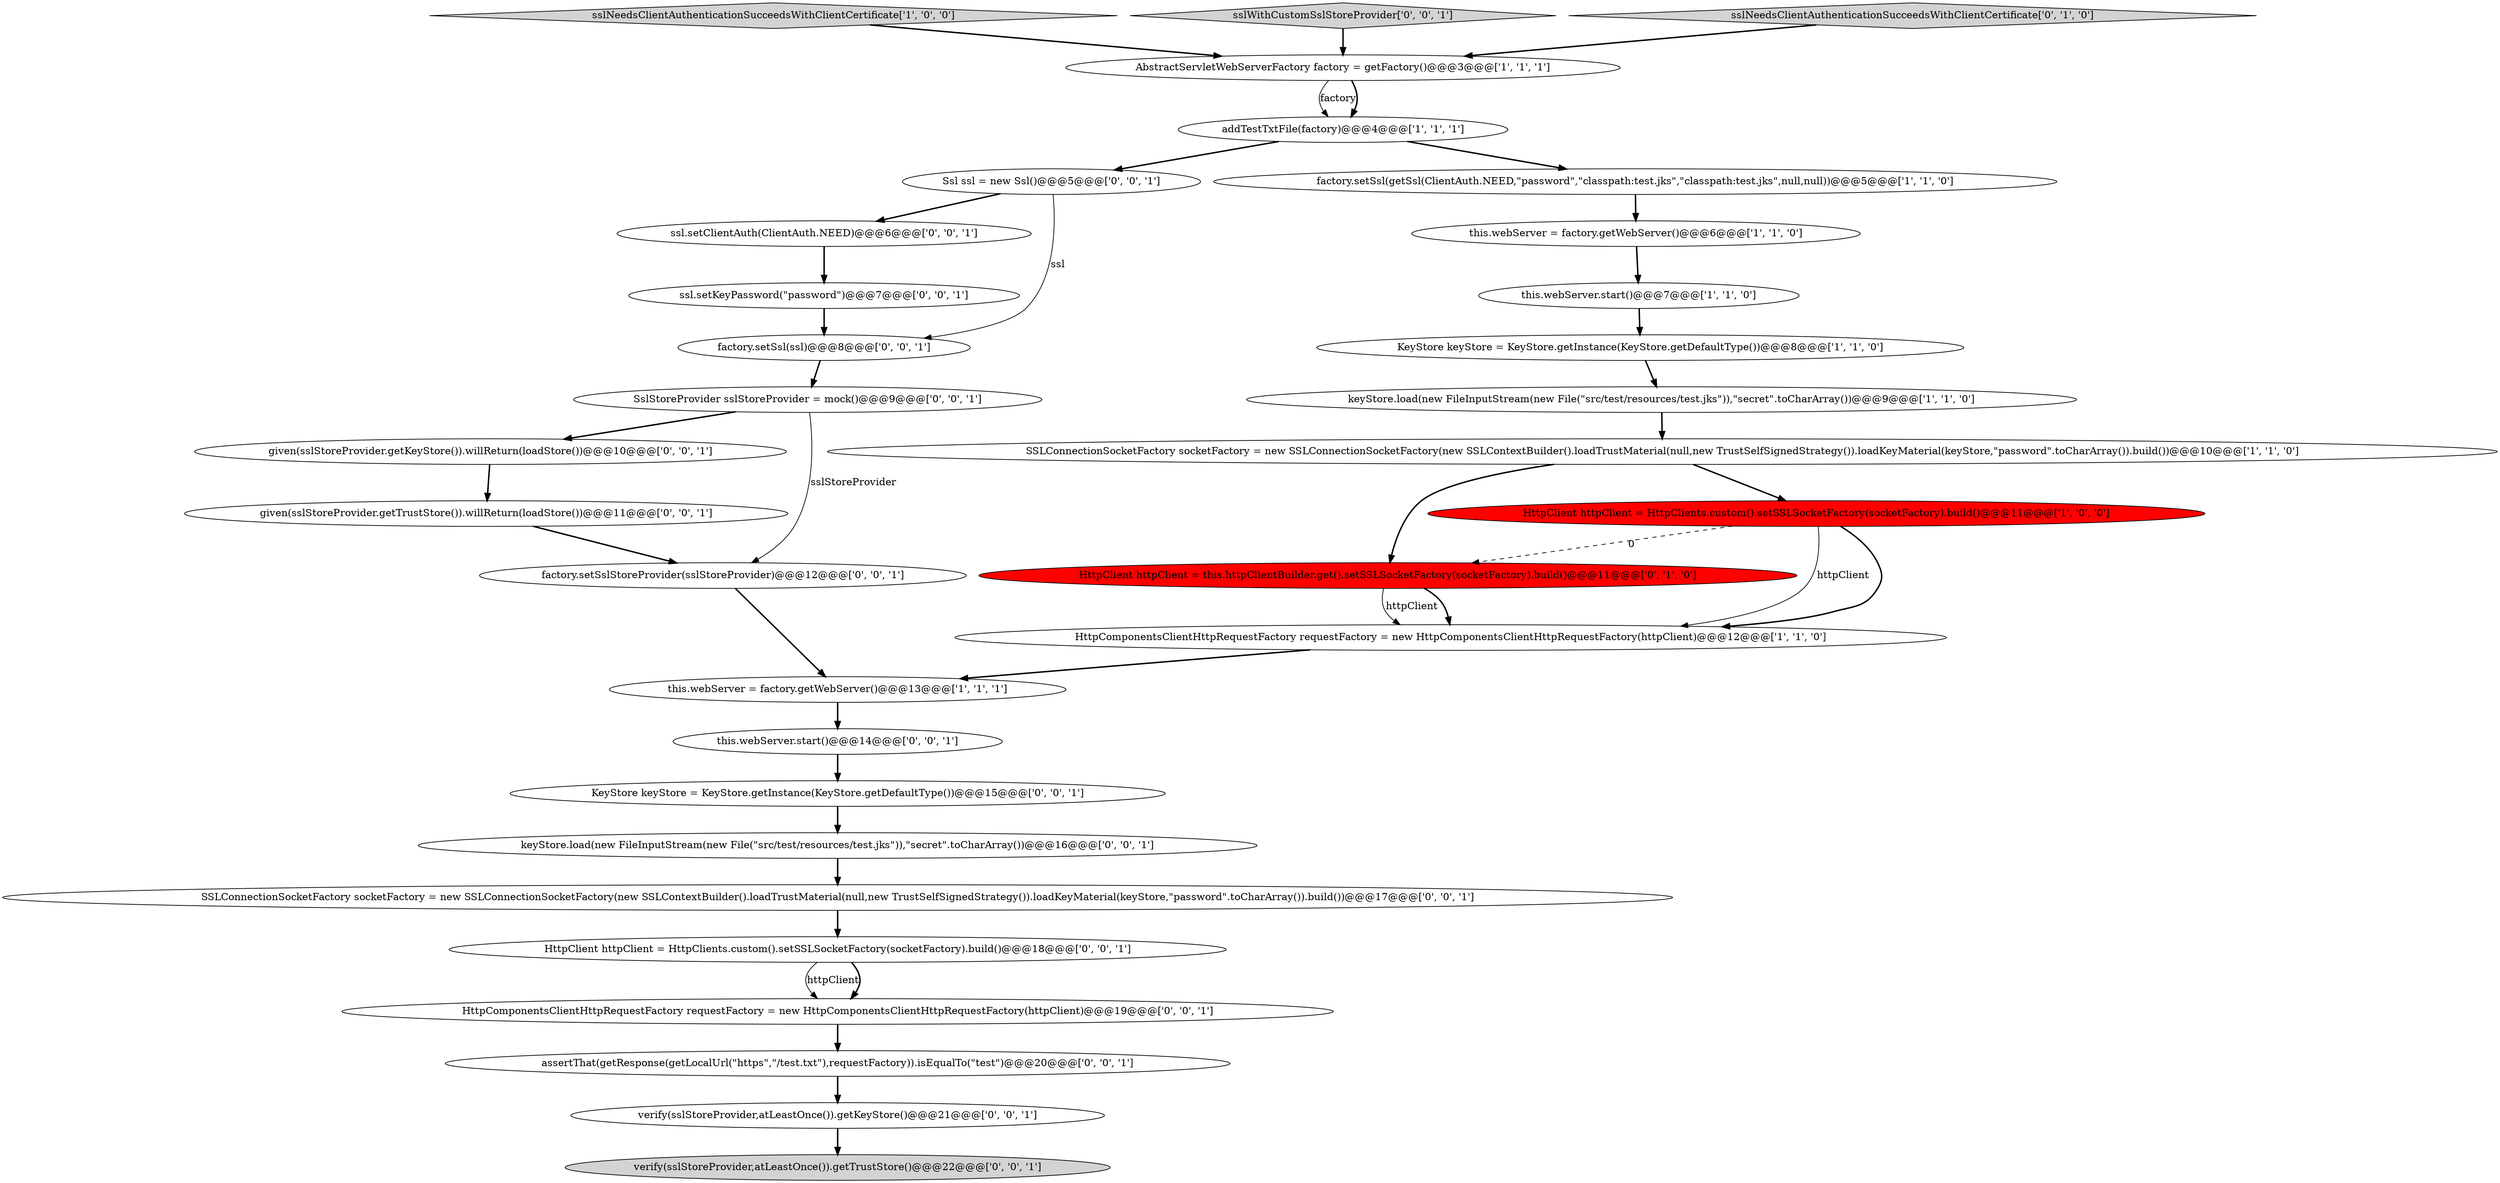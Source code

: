 digraph {
6 [style = filled, label = "sslNeedsClientAuthenticationSucceedsWithClientCertificate['1', '0', '0']", fillcolor = lightgray, shape = diamond image = "AAA0AAABBB1BBB"];
25 [style = filled, label = "KeyStore keyStore = KeyStore.getInstance(KeyStore.getDefaultType())@@@15@@@['0', '0', '1']", fillcolor = white, shape = ellipse image = "AAA0AAABBB3BBB"];
4 [style = filled, label = "this.webServer = factory.getWebServer()@@@13@@@['1', '1', '1']", fillcolor = white, shape = ellipse image = "AAA0AAABBB1BBB"];
11 [style = filled, label = "SSLConnectionSocketFactory socketFactory = new SSLConnectionSocketFactory(new SSLContextBuilder().loadTrustMaterial(null,new TrustSelfSignedStrategy()).loadKeyMaterial(keyStore,\"password\".toCharArray()).build())@@@10@@@['1', '1', '0']", fillcolor = white, shape = ellipse image = "AAA0AAABBB1BBB"];
22 [style = filled, label = "SSLConnectionSocketFactory socketFactory = new SSLConnectionSocketFactory(new SSLContextBuilder().loadTrustMaterial(null,new TrustSelfSignedStrategy()).loadKeyMaterial(keyStore,\"password\".toCharArray()).build())@@@17@@@['0', '0', '1']", fillcolor = white, shape = ellipse image = "AAA0AAABBB3BBB"];
14 [style = filled, label = "ssl.setKeyPassword(\"password\")@@@7@@@['0', '0', '1']", fillcolor = white, shape = ellipse image = "AAA0AAABBB3BBB"];
26 [style = filled, label = "Ssl ssl = new Ssl()@@@5@@@['0', '0', '1']", fillcolor = white, shape = ellipse image = "AAA0AAABBB3BBB"];
28 [style = filled, label = "verify(sslStoreProvider,atLeastOnce()).getTrustStore()@@@22@@@['0', '0', '1']", fillcolor = lightgray, shape = ellipse image = "AAA0AAABBB3BBB"];
24 [style = filled, label = "sslWithCustomSslStoreProvider['0', '0', '1']", fillcolor = lightgray, shape = diamond image = "AAA0AAABBB3BBB"];
0 [style = filled, label = "factory.setSsl(getSsl(ClientAuth.NEED,\"password\",\"classpath:test.jks\",\"classpath:test.jks\",null,null))@@@5@@@['1', '1', '0']", fillcolor = white, shape = ellipse image = "AAA0AAABBB1BBB"];
8 [style = filled, label = "HttpClient httpClient = HttpClients.custom().setSSLSocketFactory(socketFactory).build()@@@11@@@['1', '0', '0']", fillcolor = red, shape = ellipse image = "AAA1AAABBB1BBB"];
29 [style = filled, label = "assertThat(getResponse(getLocalUrl(\"https\",\"/test.txt\"),requestFactory)).isEqualTo(\"test\")@@@20@@@['0', '0', '1']", fillcolor = white, shape = ellipse image = "AAA0AAABBB3BBB"];
21 [style = filled, label = "factory.setSslStoreProvider(sslStoreProvider)@@@12@@@['0', '0', '1']", fillcolor = white, shape = ellipse image = "AAA0AAABBB3BBB"];
27 [style = filled, label = "HttpComponentsClientHttpRequestFactory requestFactory = new HttpComponentsClientHttpRequestFactory(httpClient)@@@19@@@['0', '0', '1']", fillcolor = white, shape = ellipse image = "AAA0AAABBB3BBB"];
31 [style = filled, label = "SslStoreProvider sslStoreProvider = mock()@@@9@@@['0', '0', '1']", fillcolor = white, shape = ellipse image = "AAA0AAABBB3BBB"];
17 [style = filled, label = "verify(sslStoreProvider,atLeastOnce()).getKeyStore()@@@21@@@['0', '0', '1']", fillcolor = white, shape = ellipse image = "AAA0AAABBB3BBB"];
1 [style = filled, label = "keyStore.load(new FileInputStream(new File(\"src/test/resources/test.jks\")),\"secret\".toCharArray())@@@9@@@['1', '1', '0']", fillcolor = white, shape = ellipse image = "AAA0AAABBB1BBB"];
3 [style = filled, label = "addTestTxtFile(factory)@@@4@@@['1', '1', '1']", fillcolor = white, shape = ellipse image = "AAA0AAABBB1BBB"];
2 [style = filled, label = "AbstractServletWebServerFactory factory = getFactory()@@@3@@@['1', '1', '1']", fillcolor = white, shape = ellipse image = "AAA0AAABBB1BBB"];
19 [style = filled, label = "ssl.setClientAuth(ClientAuth.NEED)@@@6@@@['0', '0', '1']", fillcolor = white, shape = ellipse image = "AAA0AAABBB3BBB"];
13 [style = filled, label = "HttpClient httpClient = this.httpClientBuilder.get().setSSLSocketFactory(socketFactory).build()@@@11@@@['0', '1', '0']", fillcolor = red, shape = ellipse image = "AAA1AAABBB2BBB"];
9 [style = filled, label = "this.webServer = factory.getWebServer()@@@6@@@['1', '1', '0']", fillcolor = white, shape = ellipse image = "AAA0AAABBB1BBB"];
16 [style = filled, label = "keyStore.load(new FileInputStream(new File(\"src/test/resources/test.jks\")),\"secret\".toCharArray())@@@16@@@['0', '0', '1']", fillcolor = white, shape = ellipse image = "AAA0AAABBB3BBB"];
7 [style = filled, label = "KeyStore keyStore = KeyStore.getInstance(KeyStore.getDefaultType())@@@8@@@['1', '1', '0']", fillcolor = white, shape = ellipse image = "AAA0AAABBB1BBB"];
23 [style = filled, label = "factory.setSsl(ssl)@@@8@@@['0', '0', '1']", fillcolor = white, shape = ellipse image = "AAA0AAABBB3BBB"];
12 [style = filled, label = "sslNeedsClientAuthenticationSucceedsWithClientCertificate['0', '1', '0']", fillcolor = lightgray, shape = diamond image = "AAA0AAABBB2BBB"];
5 [style = filled, label = "this.webServer.start()@@@7@@@['1', '1', '0']", fillcolor = white, shape = ellipse image = "AAA0AAABBB1BBB"];
30 [style = filled, label = "this.webServer.start()@@@14@@@['0', '0', '1']", fillcolor = white, shape = ellipse image = "AAA0AAABBB3BBB"];
15 [style = filled, label = "given(sslStoreProvider.getTrustStore()).willReturn(loadStore())@@@11@@@['0', '0', '1']", fillcolor = white, shape = ellipse image = "AAA0AAABBB3BBB"];
20 [style = filled, label = "HttpClient httpClient = HttpClients.custom().setSSLSocketFactory(socketFactory).build()@@@18@@@['0', '0', '1']", fillcolor = white, shape = ellipse image = "AAA0AAABBB3BBB"];
18 [style = filled, label = "given(sslStoreProvider.getKeyStore()).willReturn(loadStore())@@@10@@@['0', '0', '1']", fillcolor = white, shape = ellipse image = "AAA0AAABBB3BBB"];
10 [style = filled, label = "HttpComponentsClientHttpRequestFactory requestFactory = new HttpComponentsClientHttpRequestFactory(httpClient)@@@12@@@['1', '1', '0']", fillcolor = white, shape = ellipse image = "AAA0AAABBB1BBB"];
23->31 [style = bold, label=""];
13->10 [style = bold, label=""];
2->3 [style = solid, label="factory"];
8->10 [style = bold, label=""];
26->23 [style = solid, label="ssl"];
0->9 [style = bold, label=""];
29->17 [style = bold, label=""];
7->1 [style = bold, label=""];
24->2 [style = bold, label=""];
15->21 [style = bold, label=""];
2->3 [style = bold, label=""];
18->15 [style = bold, label=""];
3->26 [style = bold, label=""];
20->27 [style = solid, label="httpClient"];
31->18 [style = bold, label=""];
30->25 [style = bold, label=""];
26->19 [style = bold, label=""];
16->22 [style = bold, label=""];
25->16 [style = bold, label=""];
3->0 [style = bold, label=""];
1->11 [style = bold, label=""];
8->13 [style = dashed, label="0"];
20->27 [style = bold, label=""];
6->2 [style = bold, label=""];
12->2 [style = bold, label=""];
17->28 [style = bold, label=""];
19->14 [style = bold, label=""];
4->30 [style = bold, label=""];
14->23 [style = bold, label=""];
22->20 [style = bold, label=""];
13->10 [style = solid, label="httpClient"];
11->13 [style = bold, label=""];
10->4 [style = bold, label=""];
9->5 [style = bold, label=""];
5->7 [style = bold, label=""];
11->8 [style = bold, label=""];
8->10 [style = solid, label="httpClient"];
31->21 [style = solid, label="sslStoreProvider"];
27->29 [style = bold, label=""];
21->4 [style = bold, label=""];
}
